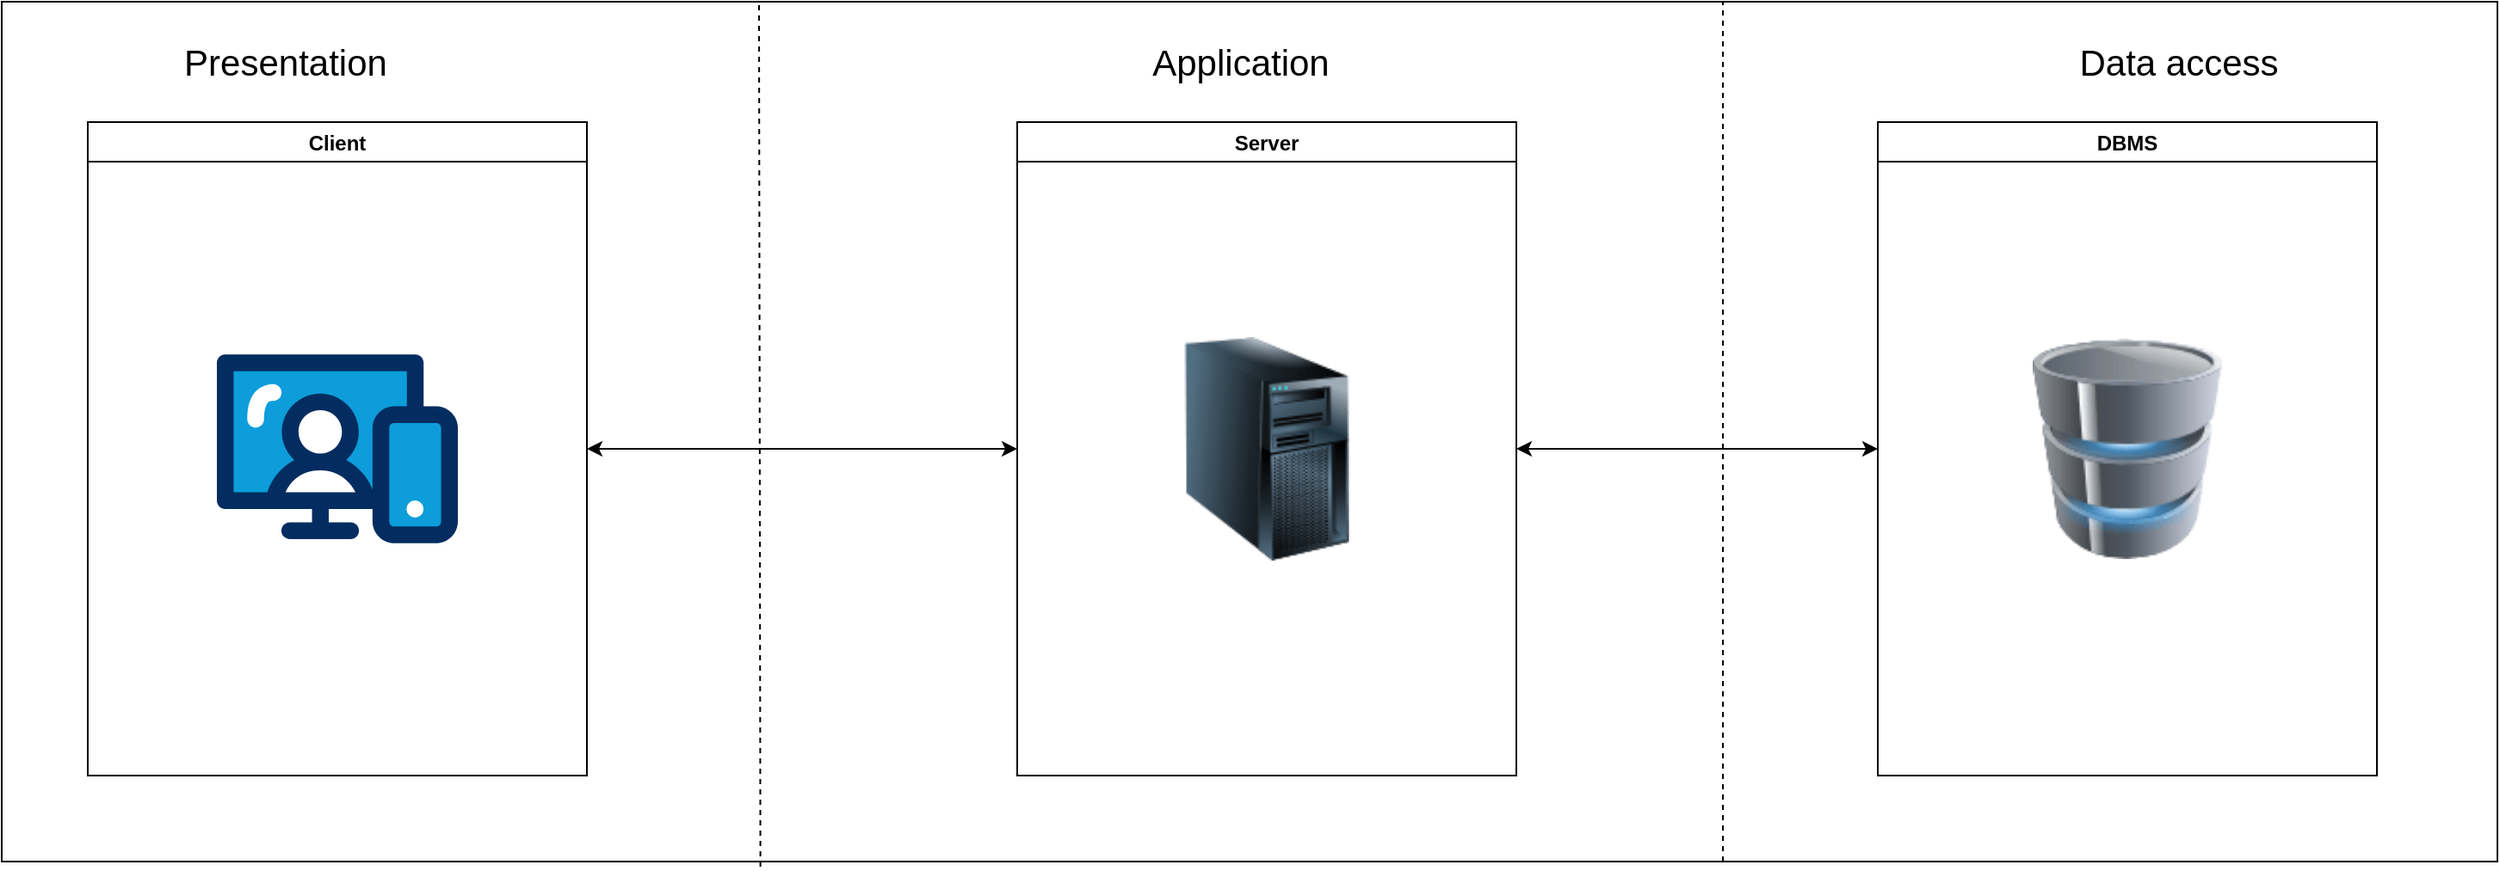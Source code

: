 <mxfile version="22.1.16" type="device">
  <diagram name="Page-1" id="ghZD5XTV6IsXAwfLiHoJ">
    <mxGraphModel dx="1583" dy="1198" grid="1" gridSize="10" guides="1" tooltips="1" connect="1" arrows="1" fold="1" page="1" pageScale="1" pageWidth="850" pageHeight="1100" math="0" shadow="0">
      <root>
        <mxCell id="0" />
        <mxCell id="1" parent="0" />
        <mxCell id="dHWQA91jIuuRfFpEVWMk-2" value="" style="rounded=0;whiteSpace=wrap;html=1;gradientColor=none;" vertex="1" parent="1">
          <mxGeometry x="140" y="90" width="1450" height="500" as="geometry" />
        </mxCell>
        <mxCell id="dHWQA91jIuuRfFpEVWMk-3" value="&lt;font style=&quot;font-size: 21px;&quot;&gt;Presentation&lt;/font&gt;" style="text;html=1;strokeColor=none;fillColor=none;align=center;verticalAlign=middle;whiteSpace=wrap;rounded=0;" vertex="1" parent="1">
          <mxGeometry x="180" y="90" width="250" height="70" as="geometry" />
        </mxCell>
        <mxCell id="dHWQA91jIuuRfFpEVWMk-4" value="&lt;font style=&quot;font-size: 21px;&quot;&gt;Application&lt;/font&gt;" style="text;html=1;strokeColor=none;fillColor=none;align=center;verticalAlign=middle;whiteSpace=wrap;rounded=0;" vertex="1" parent="1">
          <mxGeometry x="735" y="90" width="250" height="70" as="geometry" />
        </mxCell>
        <mxCell id="dHWQA91jIuuRfFpEVWMk-5" value="&lt;font style=&quot;font-size: 21px;&quot;&gt;Data access&lt;/font&gt;" style="text;html=1;strokeColor=none;fillColor=none;align=center;verticalAlign=middle;whiteSpace=wrap;rounded=0;" vertex="1" parent="1">
          <mxGeometry x="1280" y="90" width="250" height="70" as="geometry" />
        </mxCell>
        <mxCell id="dHWQA91jIuuRfFpEVWMk-8" value="" style="endArrow=none;html=1;rounded=0;dashed=1;entryX=0.25;entryY=0;entryDx=0;entryDy=0;exitX=0.304;exitY=1.006;exitDx=0;exitDy=0;exitPerimeter=0;" edge="1" parent="1" source="dHWQA91jIuuRfFpEVWMk-2">
          <mxGeometry width="50" height="50" relative="1" as="geometry">
            <mxPoint x="580" y="580" as="sourcePoint" />
            <mxPoint x="580" y="90" as="targetPoint" />
          </mxGeometry>
        </mxCell>
        <mxCell id="dHWQA91jIuuRfFpEVWMk-9" value="" style="endArrow=none;html=1;rounded=0;dashed=1;entryX=0.25;entryY=0;entryDx=0;entryDy=0;" edge="1" parent="1">
          <mxGeometry width="50" height="50" relative="1" as="geometry">
            <mxPoint x="1140" y="590" as="sourcePoint" />
            <mxPoint x="1140" y="90" as="targetPoint" />
          </mxGeometry>
        </mxCell>
        <mxCell id="dHWQA91jIuuRfFpEVWMk-10" value="Client" style="swimlane;absoluteArcSize=0;" vertex="1" parent="1">
          <mxGeometry x="190" y="160" width="290" height="380" as="geometry">
            <mxRectangle x="240" y="330" width="100" height="30" as="alternateBounds" />
          </mxGeometry>
        </mxCell>
        <mxCell id="dHWQA91jIuuRfFpEVWMk-11" value="" style="verticalLabelPosition=bottom;aspect=fixed;html=1;shape=mxgraph.salesforce.web;" vertex="1" parent="dHWQA91jIuuRfFpEVWMk-10">
          <mxGeometry x="75" y="134.7" width="140" height="110.6" as="geometry" />
        </mxCell>
        <mxCell id="dHWQA91jIuuRfFpEVWMk-12" value="Server" style="swimlane;absoluteArcSize=0;" vertex="1" parent="1">
          <mxGeometry x="730" y="160" width="290" height="380" as="geometry">
            <mxRectangle x="240" y="330" width="100" height="30" as="alternateBounds" />
          </mxGeometry>
        </mxCell>
        <mxCell id="dHWQA91jIuuRfFpEVWMk-14" value="" style="image;html=1;image=img/lib/clip_art/computers/Server_Tower_128x128.png" vertex="1" parent="dHWQA91jIuuRfFpEVWMk-12">
          <mxGeometry x="85" y="125" width="120" height="130" as="geometry" />
        </mxCell>
        <mxCell id="dHWQA91jIuuRfFpEVWMk-15" value="DBMS" style="swimlane;absoluteArcSize=0;" vertex="1" parent="1">
          <mxGeometry x="1230" y="160" width="290" height="380" as="geometry">
            <mxRectangle x="240" y="330" width="100" height="30" as="alternateBounds" />
          </mxGeometry>
        </mxCell>
        <mxCell id="dHWQA91jIuuRfFpEVWMk-17" value="" style="image;html=1;image=img/lib/clip_art/computers/Database_128x128.png" vertex="1" parent="dHWQA91jIuuRfFpEVWMk-15">
          <mxGeometry x="90" y="125" width="110" height="130" as="geometry" />
        </mxCell>
        <mxCell id="dHWQA91jIuuRfFpEVWMk-21" value="" style="endArrow=classic;startArrow=classic;html=1;rounded=0;exitX=1;exitY=0.5;exitDx=0;exitDy=0;entryX=0;entryY=0.5;entryDx=0;entryDy=0;" edge="1" parent="1" source="dHWQA91jIuuRfFpEVWMk-10" target="dHWQA91jIuuRfFpEVWMk-12">
          <mxGeometry width="50" height="50" relative="1" as="geometry">
            <mxPoint x="900" y="480" as="sourcePoint" />
            <mxPoint x="950" y="430" as="targetPoint" />
          </mxGeometry>
        </mxCell>
        <mxCell id="dHWQA91jIuuRfFpEVWMk-23" value="" style="endArrow=classic;startArrow=classic;html=1;rounded=0;entryX=0;entryY=0.5;entryDx=0;entryDy=0;exitX=1;exitY=0.5;exitDx=0;exitDy=0;" edge="1" parent="1" source="dHWQA91jIuuRfFpEVWMk-12" target="dHWQA91jIuuRfFpEVWMk-15">
          <mxGeometry width="50" height="50" relative="1" as="geometry">
            <mxPoint x="900" y="480" as="sourcePoint" />
            <mxPoint x="950" y="430" as="targetPoint" />
          </mxGeometry>
        </mxCell>
      </root>
    </mxGraphModel>
  </diagram>
</mxfile>
